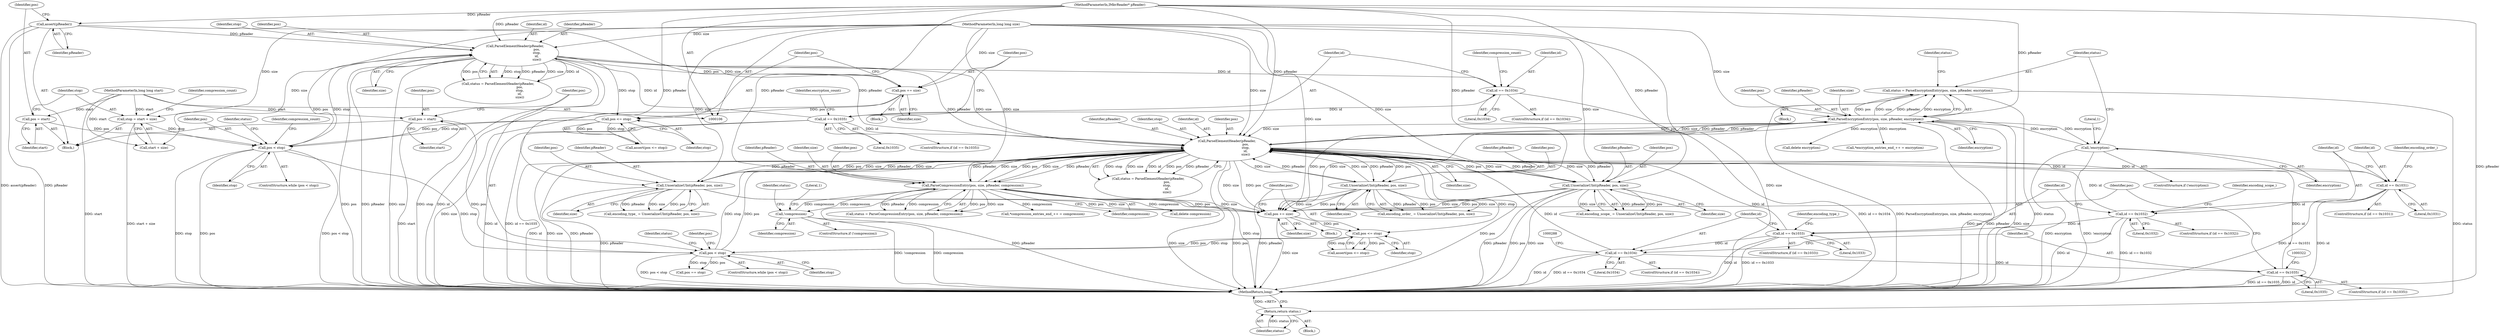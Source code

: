 digraph "0_Android_04839626ed859623901ebd3a5fd483982186b59d_181@API" {
"1000330" [label="(Call,status = ParseEncryptionEntry(pos, size, pReader, encryption))"];
"1000332" [label="(Call,ParseEncryptionEntry(pos, size, pReader, encryption))"];
"1000227" [label="(Call,ParseElementHeader(pReader,\n                                     pos,\n                                     stop,\n                                     id,\n                                     size))"];
"1000258" [label="(Call,UnserializeUInt(pReader, pos, size))"];
"1000109" [label="(MethodParameterIn,IMkvReader* pReader)"];
"1000108" [label="(MethodParameterIn,long long size)"];
"1000141" [label="(Call,ParseElementHeader(pReader,\n                                           pos,\n                                           stop,\n                                           id,\n                                           size))"];
"1000111" [label="(Call,assert(pReader))"];
"1000132" [label="(Call,pos < stop)"];
"1000114" [label="(Call,pos = start)"];
"1000107" [label="(MethodParameterIn,long long start)"];
"1000169" [label="(Call,pos <= stop)"];
"1000165" [label="(Call,pos += size)"];
"1000118" [label="(Call,stop = start + size)"];
"1000160" [label="(Call,id == 0x1035)"];
"1000154" [label="(Call,id == 0x1034)"];
"1000298" [label="(Call,ParseCompressionEntry(pos, size, pReader, compression))"];
"1000291" [label="(Call,!compression)"];
"1000277" [label="(Call,UnserializeUInt(pReader, pos, size))"];
"1000246" [label="(Call,UnserializeUInt(pReader, pos, size))"];
"1000218" [label="(Call,pos < stop)"];
"1000214" [label="(Call,pos = start)"];
"1000353" [label="(Call,pos <= stop)"];
"1000349" [label="(Call,pos += size)"];
"1000283" [label="(Call,id == 0x1034)"];
"1000271" [label="(Call,id == 0x1033)"];
"1000252" [label="(Call,id == 0x1032)"];
"1000240" [label="(Call,id == 0x1031)"];
"1000317" [label="(Call,id == 0x1035)"];
"1000325" [label="(Call,!encryption)"];
"1000342" [label="(Return,return status;)"];
"1000241" [label="(Identifier,id)"];
"1000112" [label="(Identifier,pReader)"];
"1000231" [label="(Identifier,id)"];
"1000254" [label="(Literal,0x1032)"];
"1000229" [label="(Identifier,pos)"];
"1000355" [label="(Identifier,stop)"];
"1000114" [label="(Call,pos = start)"];
"1000170" [label="(Identifier,pos)"];
"1000332" [label="(Call,ParseEncryptionEntry(pos, size, pReader, encryption))"];
"1000284" [label="(Identifier,id)"];
"1000256" [label="(Call,encoding_scope_ = UnserializeUInt(pReader, pos, size))"];
"1000118" [label="(Call,stop = start + size)"];
"1000108" [label="(MethodParameterIn,long long size)"];
"1000249" [label="(Identifier,size)"];
"1000225" [label="(Call,status = ParseElementHeader(pReader,\n                                     pos,\n                                     stop,\n                                     id,\n                                     size))"];
"1000133" [label="(Identifier,pos)"];
"1000344" [label="(Call,*encryption_entries_end_++ = encryption)"];
"1000283" [label="(Call,id == 0x1034)"];
"1000331" [label="(Identifier,status)"];
"1000171" [label="(Identifier,stop)"];
"1000278" [label="(Identifier,pReader)"];
"1000246" [label="(Call,UnserializeUInt(pReader, pos, size))"];
"1000134" [label="(Identifier,stop)"];
"1000228" [label="(Identifier,pReader)"];
"1000161" [label="(Identifier,id)"];
"1000132" [label="(Call,pos < stop)"];
"1000259" [label="(Identifier,pReader)"];
"1000317" [label="(Call,id == 0x1035)"];
"1000333" [label="(Identifier,pos)"];
"1000120" [label="(Call,start + size)"];
"1000319" [label="(Literal,0x1035)"];
"1000257" [label="(Identifier,encoding_scope_)"];
"1000271" [label="(Call,id == 0x1033)"];
"1000316" [label="(ControlStructure,if (id == 0x1035))"];
"1000146" [label="(Identifier,size)"];
"1000343" [label="(Identifier,status)"];
"1000292" [label="(Identifier,compression)"];
"1000219" [label="(Identifier,pos)"];
"1000275" [label="(Call,encoding_type_ = UnserializeUInt(pReader, pos, size))"];
"1000242" [label="(Literal,0x1031)"];
"1000230" [label="(Identifier,stop)"];
"1000310" [label="(Call,*compression_entries_end_++ = compression)"];
"1000280" [label="(Identifier,size)"];
"1000116" [label="(Identifier,start)"];
"1000245" [label="(Identifier,encoding_order_)"];
"1000227" [label="(Call,ParseElementHeader(pReader,\n                                     pos,\n                                     stop,\n                                     id,\n                                     size))"];
"1000329" [label="(Literal,1)"];
"1000144" [label="(Identifier,stop)"];
"1000125" [label="(Identifier,compression_count)"];
"1000325" [label="(Call,!encryption)"];
"1000107" [label="(MethodParameterIn,long long start)"];
"1000335" [label="(Identifier,pReader)"];
"1000226" [label="(Identifier,status)"];
"1000352" [label="(Call,assert(pos <= stop))"];
"1000244" [label="(Call,encoding_order_ = UnserializeUInt(pReader, pos, size))"];
"1000131" [label="(ControlStructure,while (pos < stop))"];
"1000334" [label="(Identifier,size)"];
"1000261" [label="(Identifier,size)"];
"1000358" [label="(Identifier,pos)"];
"1000162" [label="(Literal,0x1035)"];
"1000143" [label="(Identifier,pos)"];
"1000302" [label="(Identifier,compression)"];
"1000216" [label="(Identifier,start)"];
"1000285" [label="(Literal,0x1034)"];
"1000247" [label="(Identifier,pReader)"];
"1000291" [label="(Call,!compression)"];
"1000175" [label="(Identifier,compression_count)"];
"1000141" [label="(Call,ParseElementHeader(pReader,\n                                           pos,\n                                           stop,\n                                           id,\n                                           size))"];
"1000277" [label="(Call,UnserializeUInt(pReader, pos, size))"];
"1000140" [label="(Identifier,status)"];
"1000301" [label="(Identifier,pReader)"];
"1000260" [label="(Identifier,pos)"];
"1000273" [label="(Literal,0x1033)"];
"1000139" [label="(Call,status = ParseElementHeader(pReader,\n                                           pos,\n                                           stop,\n                                           id,\n                                           size))"];
"1000232" [label="(Identifier,size)"];
"1000251" [label="(ControlStructure,if (id == 0x1032))"];
"1000318" [label="(Identifier,id)"];
"1000324" [label="(ControlStructure,if (!encryption))"];
"1000270" [label="(ControlStructure,if (id == 0x1033))"];
"1000158" [label="(Identifier,compression_count)"];
"1000154" [label="(Call,id == 0x1034)"];
"1000109" [label="(MethodParameterIn,IMkvReader* pReader)"];
"1000110" [label="(Block,)"];
"1000362" [label="(MethodReturn,long)"];
"1000330" [label="(Call,status = ParseEncryptionEntry(pos, size, pReader, encryption))"];
"1000306" [label="(Call,delete compression)"];
"1000215" [label="(Identifier,pos)"];
"1000326" [label="(Identifier,encryption)"];
"1000339" [label="(Block,)"];
"1000167" [label="(Identifier,size)"];
"1000153" [label="(ControlStructure,if (id == 0x1034))"];
"1000217" [label="(ControlStructure,while (pos < stop))"];
"1000295" [label="(Literal,1)"];
"1000351" [label="(Identifier,size)"];
"1000155" [label="(Identifier,id)"];
"1000220" [label="(Identifier,stop)"];
"1000350" [label="(Identifier,pos)"];
"1000135" [label="(Block,)"];
"1000239" [label="(ControlStructure,if (id == 0x1031))"];
"1000168" [label="(Call,assert(pos <= stop))"];
"1000297" [label="(Identifier,status)"];
"1000298" [label="(Call,ParseCompressionEntry(pos, size, pReader, compression))"];
"1000272" [label="(Identifier,id)"];
"1000258" [label="(Call,UnserializeUInt(pReader, pos, size))"];
"1000290" [label="(ControlStructure,if (!compression))"];
"1000349" [label="(Call,pos += size)"];
"1000165" [label="(Call,pos += size)"];
"1000300" [label="(Identifier,size)"];
"1000164" [label="(Identifier,encryption_count)"];
"1000276" [label="(Identifier,encoding_type_)"];
"1000357" [label="(Call,pos == stop)"];
"1000299" [label="(Identifier,pos)"];
"1000169" [label="(Call,pos <= stop)"];
"1000296" [label="(Call,status = ParseCompressionEntry(pos, size, pReader, compression))"];
"1000218" [label="(Call,pos < stop)"];
"1000214" [label="(Call,pos = start)"];
"1000166" [label="(Identifier,pos)"];
"1000111" [label="(Call,assert(pReader))"];
"1000160" [label="(Call,id == 0x1035)"];
"1000248" [label="(Identifier,pos)"];
"1000336" [label="(Identifier,encryption)"];
"1000252" [label="(Call,id == 0x1032)"];
"1000279" [label="(Identifier,pos)"];
"1000354" [label="(Identifier,pos)"];
"1000221" [label="(Block,)"];
"1000338" [label="(Identifier,status)"];
"1000342" [label="(Return,return status;)"];
"1000253" [label="(Identifier,id)"];
"1000115" [label="(Identifier,pos)"];
"1000240" [label="(Call,id == 0x1031)"];
"1000340" [label="(Call,delete encryption)"];
"1000142" [label="(Identifier,pReader)"];
"1000282" [label="(ControlStructure,if (id == 0x1034))"];
"1000156" [label="(Literal,0x1034)"];
"1000353" [label="(Call,pos <= stop)"];
"1000320" [label="(Block,)"];
"1000159" [label="(ControlStructure,if (id == 0x1035))"];
"1000119" [label="(Identifier,stop)"];
"1000145" [label="(Identifier,id)"];
"1000330" -> "1000320"  [label="AST: "];
"1000330" -> "1000332"  [label="CFG: "];
"1000331" -> "1000330"  [label="AST: "];
"1000332" -> "1000330"  [label="AST: "];
"1000338" -> "1000330"  [label="CFG: "];
"1000330" -> "1000362"  [label="DDG: status"];
"1000330" -> "1000362"  [label="DDG: ParseEncryptionEntry(pos, size, pReader, encryption)"];
"1000332" -> "1000330"  [label="DDG: pos"];
"1000332" -> "1000330"  [label="DDG: size"];
"1000332" -> "1000330"  [label="DDG: pReader"];
"1000332" -> "1000330"  [label="DDG: encryption"];
"1000330" -> "1000342"  [label="DDG: status"];
"1000332" -> "1000336"  [label="CFG: "];
"1000333" -> "1000332"  [label="AST: "];
"1000334" -> "1000332"  [label="AST: "];
"1000335" -> "1000332"  [label="AST: "];
"1000336" -> "1000332"  [label="AST: "];
"1000332" -> "1000362"  [label="DDG: size"];
"1000332" -> "1000362"  [label="DDG: pos"];
"1000332" -> "1000362"  [label="DDG: pReader"];
"1000332" -> "1000227"  [label="DDG: pReader"];
"1000332" -> "1000227"  [label="DDG: size"];
"1000332" -> "1000325"  [label="DDG: encryption"];
"1000227" -> "1000332"  [label="DDG: pos"];
"1000227" -> "1000332"  [label="DDG: size"];
"1000227" -> "1000332"  [label="DDG: pReader"];
"1000108" -> "1000332"  [label="DDG: size"];
"1000109" -> "1000332"  [label="DDG: pReader"];
"1000325" -> "1000332"  [label="DDG: encryption"];
"1000332" -> "1000340"  [label="DDG: encryption"];
"1000332" -> "1000344"  [label="DDG: encryption"];
"1000332" -> "1000349"  [label="DDG: size"];
"1000332" -> "1000349"  [label="DDG: pos"];
"1000227" -> "1000225"  [label="AST: "];
"1000227" -> "1000232"  [label="CFG: "];
"1000228" -> "1000227"  [label="AST: "];
"1000229" -> "1000227"  [label="AST: "];
"1000230" -> "1000227"  [label="AST: "];
"1000231" -> "1000227"  [label="AST: "];
"1000232" -> "1000227"  [label="AST: "];
"1000225" -> "1000227"  [label="CFG: "];
"1000227" -> "1000362"  [label="DDG: pReader"];
"1000227" -> "1000362"  [label="DDG: pos"];
"1000227" -> "1000362"  [label="DDG: id"];
"1000227" -> "1000362"  [label="DDG: size"];
"1000227" -> "1000362"  [label="DDG: stop"];
"1000227" -> "1000225"  [label="DDG: stop"];
"1000227" -> "1000225"  [label="DDG: size"];
"1000227" -> "1000225"  [label="DDG: id"];
"1000227" -> "1000225"  [label="DDG: pos"];
"1000227" -> "1000225"  [label="DDG: pReader"];
"1000258" -> "1000227"  [label="DDG: pReader"];
"1000258" -> "1000227"  [label="DDG: size"];
"1000141" -> "1000227"  [label="DDG: pReader"];
"1000141" -> "1000227"  [label="DDG: size"];
"1000298" -> "1000227"  [label="DDG: pReader"];
"1000298" -> "1000227"  [label="DDG: size"];
"1000277" -> "1000227"  [label="DDG: pReader"];
"1000277" -> "1000227"  [label="DDG: size"];
"1000111" -> "1000227"  [label="DDG: pReader"];
"1000246" -> "1000227"  [label="DDG: pReader"];
"1000246" -> "1000227"  [label="DDG: size"];
"1000109" -> "1000227"  [label="DDG: pReader"];
"1000218" -> "1000227"  [label="DDG: pos"];
"1000218" -> "1000227"  [label="DDG: stop"];
"1000283" -> "1000227"  [label="DDG: id"];
"1000271" -> "1000227"  [label="DDG: id"];
"1000240" -> "1000227"  [label="DDG: id"];
"1000160" -> "1000227"  [label="DDG: id"];
"1000252" -> "1000227"  [label="DDG: id"];
"1000317" -> "1000227"  [label="DDG: id"];
"1000108" -> "1000227"  [label="DDG: size"];
"1000227" -> "1000240"  [label="DDG: id"];
"1000227" -> "1000246"  [label="DDG: pReader"];
"1000227" -> "1000246"  [label="DDG: pos"];
"1000227" -> "1000246"  [label="DDG: size"];
"1000227" -> "1000258"  [label="DDG: pReader"];
"1000227" -> "1000258"  [label="DDG: pos"];
"1000227" -> "1000258"  [label="DDG: size"];
"1000227" -> "1000277"  [label="DDG: pReader"];
"1000227" -> "1000277"  [label="DDG: pos"];
"1000227" -> "1000277"  [label="DDG: size"];
"1000227" -> "1000298"  [label="DDG: pos"];
"1000227" -> "1000298"  [label="DDG: size"];
"1000227" -> "1000298"  [label="DDG: pReader"];
"1000227" -> "1000349"  [label="DDG: size"];
"1000227" -> "1000349"  [label="DDG: pos"];
"1000227" -> "1000353"  [label="DDG: stop"];
"1000258" -> "1000256"  [label="AST: "];
"1000258" -> "1000261"  [label="CFG: "];
"1000259" -> "1000258"  [label="AST: "];
"1000260" -> "1000258"  [label="AST: "];
"1000261" -> "1000258"  [label="AST: "];
"1000256" -> "1000258"  [label="CFG: "];
"1000258" -> "1000362"  [label="DDG: pReader"];
"1000258" -> "1000362"  [label="DDG: pos"];
"1000258" -> "1000362"  [label="DDG: size"];
"1000258" -> "1000256"  [label="DDG: pReader"];
"1000258" -> "1000256"  [label="DDG: pos"];
"1000258" -> "1000256"  [label="DDG: size"];
"1000109" -> "1000258"  [label="DDG: pReader"];
"1000108" -> "1000258"  [label="DDG: size"];
"1000258" -> "1000349"  [label="DDG: size"];
"1000258" -> "1000349"  [label="DDG: pos"];
"1000109" -> "1000106"  [label="AST: "];
"1000109" -> "1000362"  [label="DDG: pReader"];
"1000109" -> "1000111"  [label="DDG: pReader"];
"1000109" -> "1000141"  [label="DDG: pReader"];
"1000109" -> "1000246"  [label="DDG: pReader"];
"1000109" -> "1000277"  [label="DDG: pReader"];
"1000109" -> "1000298"  [label="DDG: pReader"];
"1000108" -> "1000106"  [label="AST: "];
"1000108" -> "1000362"  [label="DDG: size"];
"1000108" -> "1000118"  [label="DDG: size"];
"1000108" -> "1000120"  [label="DDG: size"];
"1000108" -> "1000141"  [label="DDG: size"];
"1000108" -> "1000165"  [label="DDG: size"];
"1000108" -> "1000246"  [label="DDG: size"];
"1000108" -> "1000277"  [label="DDG: size"];
"1000108" -> "1000298"  [label="DDG: size"];
"1000108" -> "1000349"  [label="DDG: size"];
"1000141" -> "1000139"  [label="AST: "];
"1000141" -> "1000146"  [label="CFG: "];
"1000142" -> "1000141"  [label="AST: "];
"1000143" -> "1000141"  [label="AST: "];
"1000144" -> "1000141"  [label="AST: "];
"1000145" -> "1000141"  [label="AST: "];
"1000146" -> "1000141"  [label="AST: "];
"1000139" -> "1000141"  [label="CFG: "];
"1000141" -> "1000362"  [label="DDG: pReader"];
"1000141" -> "1000362"  [label="DDG: stop"];
"1000141" -> "1000362"  [label="DDG: id"];
"1000141" -> "1000362"  [label="DDG: pos"];
"1000141" -> "1000362"  [label="DDG: size"];
"1000141" -> "1000139"  [label="DDG: stop"];
"1000141" -> "1000139"  [label="DDG: pReader"];
"1000141" -> "1000139"  [label="DDG: size"];
"1000141" -> "1000139"  [label="DDG: id"];
"1000141" -> "1000139"  [label="DDG: pos"];
"1000111" -> "1000141"  [label="DDG: pReader"];
"1000132" -> "1000141"  [label="DDG: pos"];
"1000132" -> "1000141"  [label="DDG: stop"];
"1000160" -> "1000141"  [label="DDG: id"];
"1000141" -> "1000154"  [label="DDG: id"];
"1000141" -> "1000165"  [label="DDG: size"];
"1000141" -> "1000165"  [label="DDG: pos"];
"1000141" -> "1000169"  [label="DDG: stop"];
"1000111" -> "1000110"  [label="AST: "];
"1000111" -> "1000112"  [label="CFG: "];
"1000112" -> "1000111"  [label="AST: "];
"1000115" -> "1000111"  [label="CFG: "];
"1000111" -> "1000362"  [label="DDG: pReader"];
"1000111" -> "1000362"  [label="DDG: assert(pReader)"];
"1000132" -> "1000131"  [label="AST: "];
"1000132" -> "1000134"  [label="CFG: "];
"1000133" -> "1000132"  [label="AST: "];
"1000134" -> "1000132"  [label="AST: "];
"1000140" -> "1000132"  [label="CFG: "];
"1000175" -> "1000132"  [label="CFG: "];
"1000132" -> "1000362"  [label="DDG: pos < stop"];
"1000132" -> "1000362"  [label="DDG: stop"];
"1000132" -> "1000362"  [label="DDG: pos"];
"1000114" -> "1000132"  [label="DDG: pos"];
"1000169" -> "1000132"  [label="DDG: pos"];
"1000169" -> "1000132"  [label="DDG: stop"];
"1000118" -> "1000132"  [label="DDG: stop"];
"1000132" -> "1000218"  [label="DDG: stop"];
"1000114" -> "1000110"  [label="AST: "];
"1000114" -> "1000116"  [label="CFG: "];
"1000115" -> "1000114"  [label="AST: "];
"1000116" -> "1000114"  [label="AST: "];
"1000119" -> "1000114"  [label="CFG: "];
"1000107" -> "1000114"  [label="DDG: start"];
"1000107" -> "1000106"  [label="AST: "];
"1000107" -> "1000362"  [label="DDG: start"];
"1000107" -> "1000118"  [label="DDG: start"];
"1000107" -> "1000120"  [label="DDG: start"];
"1000107" -> "1000214"  [label="DDG: start"];
"1000169" -> "1000168"  [label="AST: "];
"1000169" -> "1000171"  [label="CFG: "];
"1000170" -> "1000169"  [label="AST: "];
"1000171" -> "1000169"  [label="AST: "];
"1000168" -> "1000169"  [label="CFG: "];
"1000169" -> "1000168"  [label="DDG: pos"];
"1000169" -> "1000168"  [label="DDG: stop"];
"1000165" -> "1000169"  [label="DDG: pos"];
"1000165" -> "1000135"  [label="AST: "];
"1000165" -> "1000167"  [label="CFG: "];
"1000166" -> "1000165"  [label="AST: "];
"1000167" -> "1000165"  [label="AST: "];
"1000170" -> "1000165"  [label="CFG: "];
"1000165" -> "1000362"  [label="DDG: size"];
"1000118" -> "1000110"  [label="AST: "];
"1000118" -> "1000120"  [label="CFG: "];
"1000119" -> "1000118"  [label="AST: "];
"1000120" -> "1000118"  [label="AST: "];
"1000125" -> "1000118"  [label="CFG: "];
"1000118" -> "1000362"  [label="DDG: start + size"];
"1000160" -> "1000159"  [label="AST: "];
"1000160" -> "1000162"  [label="CFG: "];
"1000161" -> "1000160"  [label="AST: "];
"1000162" -> "1000160"  [label="AST: "];
"1000164" -> "1000160"  [label="CFG: "];
"1000166" -> "1000160"  [label="CFG: "];
"1000160" -> "1000362"  [label="DDG: id == 0x1035"];
"1000160" -> "1000362"  [label="DDG: id"];
"1000154" -> "1000160"  [label="DDG: id"];
"1000154" -> "1000153"  [label="AST: "];
"1000154" -> "1000156"  [label="CFG: "];
"1000155" -> "1000154"  [label="AST: "];
"1000156" -> "1000154"  [label="AST: "];
"1000158" -> "1000154"  [label="CFG: "];
"1000161" -> "1000154"  [label="CFG: "];
"1000154" -> "1000362"  [label="DDG: id == 0x1034"];
"1000298" -> "1000296"  [label="AST: "];
"1000298" -> "1000302"  [label="CFG: "];
"1000299" -> "1000298"  [label="AST: "];
"1000300" -> "1000298"  [label="AST: "];
"1000301" -> "1000298"  [label="AST: "];
"1000302" -> "1000298"  [label="AST: "];
"1000296" -> "1000298"  [label="CFG: "];
"1000298" -> "1000362"  [label="DDG: pos"];
"1000298" -> "1000362"  [label="DDG: pReader"];
"1000298" -> "1000362"  [label="DDG: size"];
"1000298" -> "1000291"  [label="DDG: compression"];
"1000298" -> "1000296"  [label="DDG: pos"];
"1000298" -> "1000296"  [label="DDG: size"];
"1000298" -> "1000296"  [label="DDG: pReader"];
"1000298" -> "1000296"  [label="DDG: compression"];
"1000291" -> "1000298"  [label="DDG: compression"];
"1000298" -> "1000306"  [label="DDG: compression"];
"1000298" -> "1000310"  [label="DDG: compression"];
"1000298" -> "1000349"  [label="DDG: size"];
"1000298" -> "1000349"  [label="DDG: pos"];
"1000291" -> "1000290"  [label="AST: "];
"1000291" -> "1000292"  [label="CFG: "];
"1000292" -> "1000291"  [label="AST: "];
"1000295" -> "1000291"  [label="CFG: "];
"1000297" -> "1000291"  [label="CFG: "];
"1000291" -> "1000362"  [label="DDG: !compression"];
"1000291" -> "1000362"  [label="DDG: compression"];
"1000277" -> "1000275"  [label="AST: "];
"1000277" -> "1000280"  [label="CFG: "];
"1000278" -> "1000277"  [label="AST: "];
"1000279" -> "1000277"  [label="AST: "];
"1000280" -> "1000277"  [label="AST: "];
"1000275" -> "1000277"  [label="CFG: "];
"1000277" -> "1000362"  [label="DDG: pReader"];
"1000277" -> "1000275"  [label="DDG: pReader"];
"1000277" -> "1000275"  [label="DDG: pos"];
"1000277" -> "1000275"  [label="DDG: size"];
"1000277" -> "1000349"  [label="DDG: size"];
"1000277" -> "1000349"  [label="DDG: pos"];
"1000246" -> "1000244"  [label="AST: "];
"1000246" -> "1000249"  [label="CFG: "];
"1000247" -> "1000246"  [label="AST: "];
"1000248" -> "1000246"  [label="AST: "];
"1000249" -> "1000246"  [label="AST: "];
"1000244" -> "1000246"  [label="CFG: "];
"1000246" -> "1000362"  [label="DDG: pReader"];
"1000246" -> "1000244"  [label="DDG: pReader"];
"1000246" -> "1000244"  [label="DDG: pos"];
"1000246" -> "1000244"  [label="DDG: size"];
"1000246" -> "1000349"  [label="DDG: size"];
"1000246" -> "1000349"  [label="DDG: pos"];
"1000218" -> "1000217"  [label="AST: "];
"1000218" -> "1000220"  [label="CFG: "];
"1000219" -> "1000218"  [label="AST: "];
"1000220" -> "1000218"  [label="AST: "];
"1000226" -> "1000218"  [label="CFG: "];
"1000358" -> "1000218"  [label="CFG: "];
"1000218" -> "1000362"  [label="DDG: pos < stop"];
"1000214" -> "1000218"  [label="DDG: pos"];
"1000353" -> "1000218"  [label="DDG: pos"];
"1000353" -> "1000218"  [label="DDG: stop"];
"1000218" -> "1000357"  [label="DDG: pos"];
"1000218" -> "1000357"  [label="DDG: stop"];
"1000214" -> "1000110"  [label="AST: "];
"1000214" -> "1000216"  [label="CFG: "];
"1000215" -> "1000214"  [label="AST: "];
"1000216" -> "1000214"  [label="AST: "];
"1000219" -> "1000214"  [label="CFG: "];
"1000214" -> "1000362"  [label="DDG: start"];
"1000353" -> "1000352"  [label="AST: "];
"1000353" -> "1000355"  [label="CFG: "];
"1000354" -> "1000353"  [label="AST: "];
"1000355" -> "1000353"  [label="AST: "];
"1000352" -> "1000353"  [label="CFG: "];
"1000353" -> "1000352"  [label="DDG: pos"];
"1000353" -> "1000352"  [label="DDG: stop"];
"1000349" -> "1000353"  [label="DDG: pos"];
"1000349" -> "1000221"  [label="AST: "];
"1000349" -> "1000351"  [label="CFG: "];
"1000350" -> "1000349"  [label="AST: "];
"1000351" -> "1000349"  [label="AST: "];
"1000354" -> "1000349"  [label="CFG: "];
"1000349" -> "1000362"  [label="DDG: size"];
"1000283" -> "1000282"  [label="AST: "];
"1000283" -> "1000285"  [label="CFG: "];
"1000284" -> "1000283"  [label="AST: "];
"1000285" -> "1000283"  [label="AST: "];
"1000288" -> "1000283"  [label="CFG: "];
"1000318" -> "1000283"  [label="CFG: "];
"1000283" -> "1000362"  [label="DDG: id"];
"1000283" -> "1000362"  [label="DDG: id == 0x1034"];
"1000271" -> "1000283"  [label="DDG: id"];
"1000283" -> "1000317"  [label="DDG: id"];
"1000271" -> "1000270"  [label="AST: "];
"1000271" -> "1000273"  [label="CFG: "];
"1000272" -> "1000271"  [label="AST: "];
"1000273" -> "1000271"  [label="AST: "];
"1000276" -> "1000271"  [label="CFG: "];
"1000284" -> "1000271"  [label="CFG: "];
"1000271" -> "1000362"  [label="DDG: id"];
"1000271" -> "1000362"  [label="DDG: id == 0x1033"];
"1000252" -> "1000271"  [label="DDG: id"];
"1000252" -> "1000251"  [label="AST: "];
"1000252" -> "1000254"  [label="CFG: "];
"1000253" -> "1000252"  [label="AST: "];
"1000254" -> "1000252"  [label="AST: "];
"1000257" -> "1000252"  [label="CFG: "];
"1000272" -> "1000252"  [label="CFG: "];
"1000252" -> "1000362"  [label="DDG: id"];
"1000252" -> "1000362"  [label="DDG: id == 0x1032"];
"1000240" -> "1000252"  [label="DDG: id"];
"1000240" -> "1000239"  [label="AST: "];
"1000240" -> "1000242"  [label="CFG: "];
"1000241" -> "1000240"  [label="AST: "];
"1000242" -> "1000240"  [label="AST: "];
"1000245" -> "1000240"  [label="CFG: "];
"1000253" -> "1000240"  [label="CFG: "];
"1000240" -> "1000362"  [label="DDG: id == 0x1031"];
"1000240" -> "1000362"  [label="DDG: id"];
"1000317" -> "1000316"  [label="AST: "];
"1000317" -> "1000319"  [label="CFG: "];
"1000318" -> "1000317"  [label="AST: "];
"1000319" -> "1000317"  [label="AST: "];
"1000322" -> "1000317"  [label="CFG: "];
"1000350" -> "1000317"  [label="CFG: "];
"1000317" -> "1000362"  [label="DDG: id"];
"1000317" -> "1000362"  [label="DDG: id == 0x1035"];
"1000325" -> "1000324"  [label="AST: "];
"1000325" -> "1000326"  [label="CFG: "];
"1000326" -> "1000325"  [label="AST: "];
"1000329" -> "1000325"  [label="CFG: "];
"1000331" -> "1000325"  [label="CFG: "];
"1000325" -> "1000362"  [label="DDG: encryption"];
"1000325" -> "1000362"  [label="DDG: !encryption"];
"1000342" -> "1000339"  [label="AST: "];
"1000342" -> "1000343"  [label="CFG: "];
"1000343" -> "1000342"  [label="AST: "];
"1000362" -> "1000342"  [label="CFG: "];
"1000342" -> "1000362"  [label="DDG: <RET>"];
"1000343" -> "1000342"  [label="DDG: status"];
}
